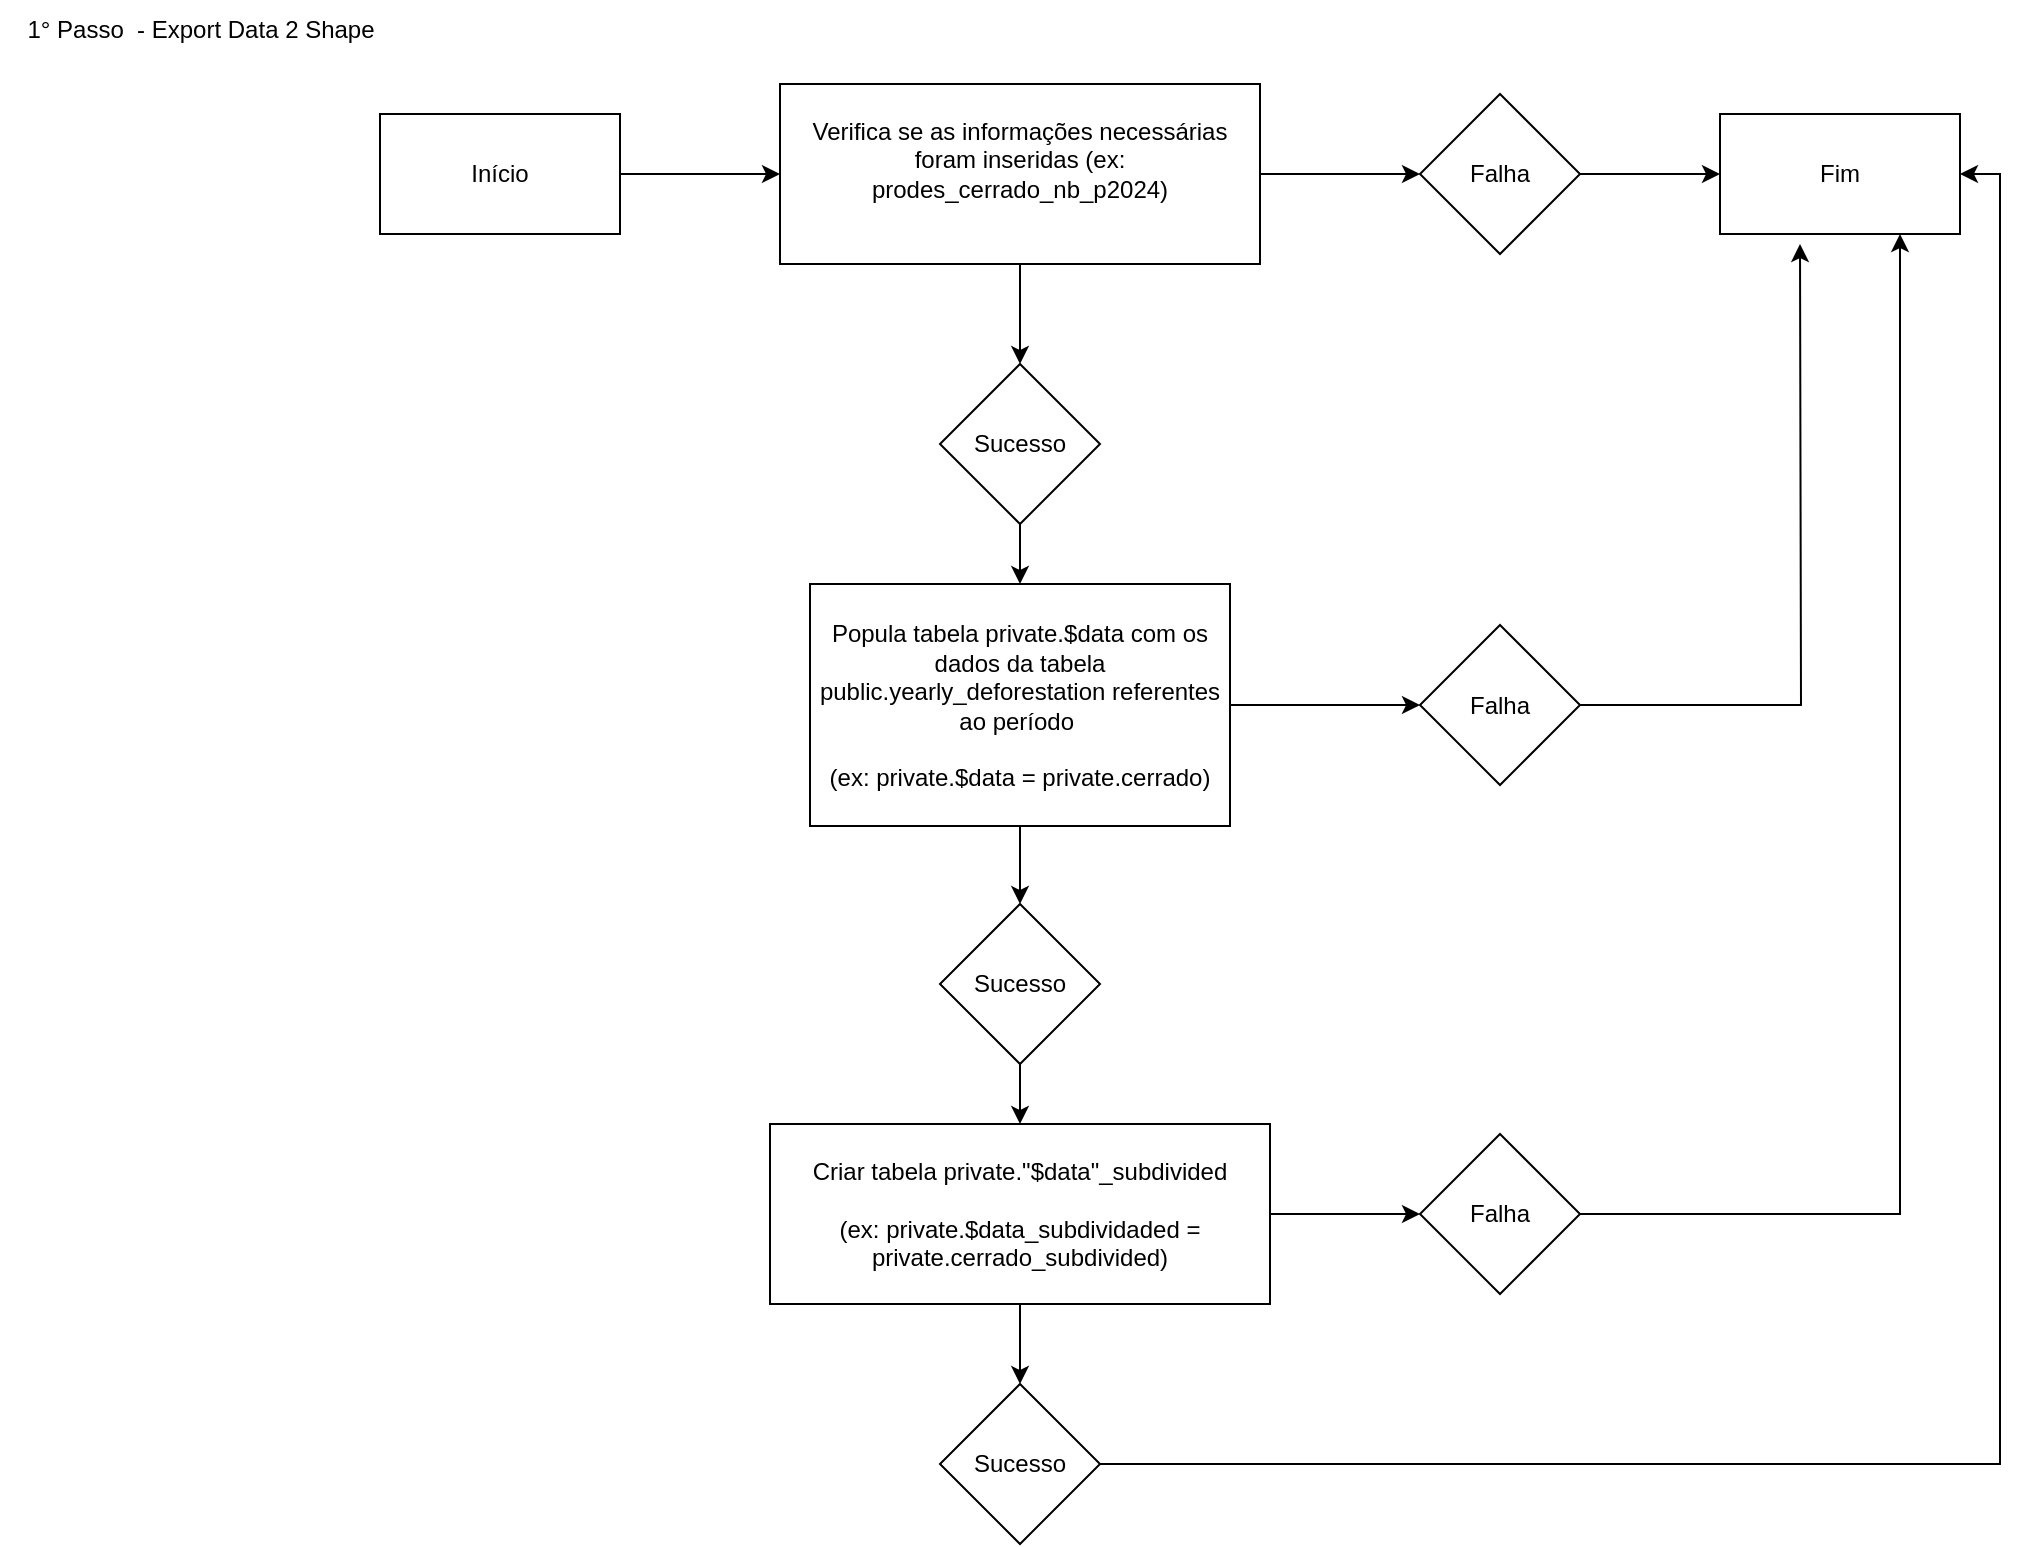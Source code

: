 <mxfile version="26.0.11" pages="3">
  <diagram name="First Step" id="-53-POv7OxiW75CClGac">
    <mxGraphModel dx="1605" dy="893" grid="1" gridSize="10" guides="1" tooltips="1" connect="1" arrows="1" fold="1" page="1" pageScale="1" pageWidth="1169" pageHeight="827" math="0" shadow="0">
      <root>
        <mxCell id="0" />
        <mxCell id="1" parent="0" />
        <mxCell id="idmvM7N9bfhTqQ1Na9Ao-67" style="edgeStyle=orthogonalEdgeStyle;rounded=0;orthogonalLoop=1;jettySize=auto;html=1;entryX=0;entryY=0.5;entryDx=0;entryDy=0;" edge="1" parent="1" source="idmvM7N9bfhTqQ1Na9Ao-13" target="idmvM7N9bfhTqQ1Na9Ao-30">
          <mxGeometry relative="1" as="geometry" />
        </mxCell>
        <mxCell id="idmvM7N9bfhTqQ1Na9Ao-13" value="Início" style="rounded=0;whiteSpace=wrap;html=1;" vertex="1" parent="1">
          <mxGeometry x="210" y="75" width="120" height="60" as="geometry" />
        </mxCell>
        <mxCell id="idmvM7N9bfhTqQ1Na9Ao-17" value="" style="edgeStyle=orthogonalEdgeStyle;rounded=0;orthogonalLoop=1;jettySize=auto;html=1;" edge="1" parent="1" target="idmvM7N9bfhTqQ1Na9Ao-16">
          <mxGeometry relative="1" as="geometry">
            <mxPoint x="400" y="230" as="sourcePoint" />
          </mxGeometry>
        </mxCell>
        <mxCell id="idmvM7N9bfhTqQ1Na9Ao-19" value="" style="edgeStyle=orthogonalEdgeStyle;rounded=0;orthogonalLoop=1;jettySize=auto;html=1;" edge="1" parent="1" source="idmvM7N9bfhTqQ1Na9Ao-16">
          <mxGeometry relative="1" as="geometry">
            <mxPoint x="750" y="230" as="targetPoint" />
          </mxGeometry>
        </mxCell>
        <mxCell id="idmvM7N9bfhTqQ1Na9Ao-27" value="&lt;font style=&quot;vertical-align: inherit;&quot;&gt;&lt;font style=&quot;vertical-align: inherit;&quot;&gt;Fim&lt;/font&gt;&lt;/font&gt;" style="rounded=0;whiteSpace=wrap;html=1;" vertex="1" parent="1">
          <mxGeometry x="880" y="75" width="120" height="60" as="geometry" />
        </mxCell>
        <mxCell id="idmvM7N9bfhTqQ1Na9Ao-53" value="" style="edgeStyle=orthogonalEdgeStyle;rounded=0;orthogonalLoop=1;jettySize=auto;html=1;" edge="1" parent="1" source="idmvM7N9bfhTqQ1Na9Ao-30" target="idmvM7N9bfhTqQ1Na9Ao-52">
          <mxGeometry relative="1" as="geometry" />
        </mxCell>
        <mxCell id="idmvM7N9bfhTqQ1Na9Ao-69" style="edgeStyle=orthogonalEdgeStyle;rounded=0;orthogonalLoop=1;jettySize=auto;html=1;entryX=0;entryY=0.5;entryDx=0;entryDy=0;" edge="1" parent="1" source="idmvM7N9bfhTqQ1Na9Ao-30" target="idmvM7N9bfhTqQ1Na9Ao-36">
          <mxGeometry relative="1" as="geometry" />
        </mxCell>
        <mxCell id="idmvM7N9bfhTqQ1Na9Ao-30" value="Verifica se as informações necessárias foram inseridas (ex: prodes_cerrado_nb_p2024)&lt;div&gt;&lt;br&gt;&lt;/div&gt;" style="whiteSpace=wrap;html=1;" vertex="1" parent="1">
          <mxGeometry x="410" y="60" width="240" height="90" as="geometry" />
        </mxCell>
        <mxCell id="idmvM7N9bfhTqQ1Na9Ao-35" value="" style="edgeStyle=orthogonalEdgeStyle;rounded=0;orthogonalLoop=1;jettySize=auto;html=1;" edge="1" parent="1" source="idmvM7N9bfhTqQ1Na9Ao-36" target="idmvM7N9bfhTqQ1Na9Ao-27">
          <mxGeometry relative="1" as="geometry">
            <mxPoint x="710" y="110" as="sourcePoint" />
          </mxGeometry>
        </mxCell>
        <mxCell id="idmvM7N9bfhTqQ1Na9Ao-48" value="" style="edgeStyle=orthogonalEdgeStyle;rounded=0;orthogonalLoop=1;jettySize=auto;html=1;" edge="1" parent="1" source="idmvM7N9bfhTqQ1Na9Ao-39" target="idmvM7N9bfhTqQ1Na9Ao-47">
          <mxGeometry relative="1" as="geometry" />
        </mxCell>
        <mxCell id="idmvM7N9bfhTqQ1Na9Ao-58" value="" style="edgeStyle=orthogonalEdgeStyle;rounded=0;orthogonalLoop=1;jettySize=auto;html=1;" edge="1" parent="1" source="idmvM7N9bfhTqQ1Na9Ao-39" target="idmvM7N9bfhTqQ1Na9Ao-57">
          <mxGeometry relative="1" as="geometry" />
        </mxCell>
        <mxCell id="idmvM7N9bfhTqQ1Na9Ao-39" value="Popula tabela private.$data com os dados da tabela public.yearly_deforestation referentes ao período&amp;nbsp;&lt;br&gt;&lt;br&gt;(ex: private.$data = private.cerrado)" style="whiteSpace=wrap;html=1;" vertex="1" parent="1">
          <mxGeometry x="425" y="310" width="210" height="121" as="geometry" />
        </mxCell>
        <mxCell id="idmvM7N9bfhTqQ1Na9Ao-72" style="edgeStyle=orthogonalEdgeStyle;rounded=0;orthogonalLoop=1;jettySize=auto;html=1;entryX=1;entryY=0.5;entryDx=0;entryDy=0;" edge="1" parent="1" source="idmvM7N9bfhTqQ1Na9Ao-45" target="idmvM7N9bfhTqQ1Na9Ao-27">
          <mxGeometry relative="1" as="geometry" />
        </mxCell>
        <mxCell id="idmvM7N9bfhTqQ1Na9Ao-45" value="Sucesso" style="rhombus;whiteSpace=wrap;html=1;" vertex="1" parent="1">
          <mxGeometry x="490" y="710" width="80" height="80" as="geometry" />
        </mxCell>
        <mxCell id="idmvM7N9bfhTqQ1Na9Ao-70" style="edgeStyle=orthogonalEdgeStyle;rounded=0;orthogonalLoop=1;jettySize=auto;html=1;" edge="1" parent="1" source="idmvM7N9bfhTqQ1Na9Ao-47">
          <mxGeometry relative="1" as="geometry">
            <mxPoint x="920" y="140" as="targetPoint" />
          </mxGeometry>
        </mxCell>
        <mxCell id="idmvM7N9bfhTqQ1Na9Ao-47" value="Falha" style="rhombus;whiteSpace=wrap;html=1;" vertex="1" parent="1">
          <mxGeometry x="730" y="330.5" width="80" height="80" as="geometry" />
        </mxCell>
        <mxCell id="idmvM7N9bfhTqQ1Na9Ao-51" value="1° Passo&amp;nbsp; - Export Data 2 Shape" style="text;html=1;align=center;verticalAlign=middle;resizable=0;points=[];autosize=1;strokeColor=none;fillColor=none;" vertex="1" parent="1">
          <mxGeometry x="20" y="18" width="200" height="30" as="geometry" />
        </mxCell>
        <mxCell id="idmvM7N9bfhTqQ1Na9Ao-54" value="" style="edgeStyle=orthogonalEdgeStyle;rounded=0;orthogonalLoop=1;jettySize=auto;html=1;" edge="1" parent="1" source="idmvM7N9bfhTqQ1Na9Ao-52" target="idmvM7N9bfhTqQ1Na9Ao-39">
          <mxGeometry relative="1" as="geometry" />
        </mxCell>
        <mxCell id="idmvM7N9bfhTqQ1Na9Ao-52" value="Sucesso" style="rhombus;whiteSpace=wrap;html=1;" vertex="1" parent="1">
          <mxGeometry x="490" y="200" width="80" height="80" as="geometry" />
        </mxCell>
        <mxCell id="idmvM7N9bfhTqQ1Na9Ao-60" value="" style="edgeStyle=orthogonalEdgeStyle;rounded=0;orthogonalLoop=1;jettySize=auto;html=1;" edge="1" parent="1" source="idmvM7N9bfhTqQ1Na9Ao-55" target="idmvM7N9bfhTqQ1Na9Ao-45">
          <mxGeometry relative="1" as="geometry" />
        </mxCell>
        <mxCell id="idmvM7N9bfhTqQ1Na9Ao-62" value="" style="edgeStyle=orthogonalEdgeStyle;rounded=0;orthogonalLoop=1;jettySize=auto;html=1;" edge="1" parent="1" source="idmvM7N9bfhTqQ1Na9Ao-55" target="idmvM7N9bfhTqQ1Na9Ao-61">
          <mxGeometry relative="1" as="geometry" />
        </mxCell>
        <mxCell id="idmvM7N9bfhTqQ1Na9Ao-55" value="Criar tabela&amp;nbsp;private.&quot;$data&quot;_subdivided&lt;div&gt;&lt;br&gt;&lt;/div&gt;&lt;div&gt;(ex: private.$data_subdividaded = private.cerrado_subdivided)&lt;/div&gt;" style="whiteSpace=wrap;html=1;" vertex="1" parent="1">
          <mxGeometry x="405" y="580" width="250" height="90" as="geometry" />
        </mxCell>
        <mxCell id="idmvM7N9bfhTqQ1Na9Ao-59" value="" style="edgeStyle=orthogonalEdgeStyle;rounded=0;orthogonalLoop=1;jettySize=auto;html=1;" edge="1" parent="1" source="idmvM7N9bfhTqQ1Na9Ao-57" target="idmvM7N9bfhTqQ1Na9Ao-55">
          <mxGeometry relative="1" as="geometry" />
        </mxCell>
        <mxCell id="idmvM7N9bfhTqQ1Na9Ao-57" value="Sucesso" style="rhombus;whiteSpace=wrap;html=1;" vertex="1" parent="1">
          <mxGeometry x="490" y="470" width="80" height="80" as="geometry" />
        </mxCell>
        <mxCell id="idmvM7N9bfhTqQ1Na9Ao-71" style="edgeStyle=orthogonalEdgeStyle;rounded=0;orthogonalLoop=1;jettySize=auto;html=1;entryX=0.75;entryY=1;entryDx=0;entryDy=0;" edge="1" parent="1" source="idmvM7N9bfhTqQ1Na9Ao-61" target="idmvM7N9bfhTqQ1Na9Ao-27">
          <mxGeometry relative="1" as="geometry" />
        </mxCell>
        <mxCell id="idmvM7N9bfhTqQ1Na9Ao-61" value="Falha" style="rhombus;whiteSpace=wrap;html=1;" vertex="1" parent="1">
          <mxGeometry x="730" y="585" width="80" height="80" as="geometry" />
        </mxCell>
        <mxCell id="idmvM7N9bfhTqQ1Na9Ao-36" value="Falha" style="rhombus;whiteSpace=wrap;html=1;" vertex="1" parent="1">
          <mxGeometry x="730" y="65" width="80" height="80" as="geometry" />
        </mxCell>
      </root>
    </mxGraphModel>
  </diagram>
  <diagram id="vwaRcfnG8KWwPxnMDyj7" name="Second Step">
    <mxGraphModel dx="1949" dy="1084" grid="1" gridSize="10" guides="1" tooltips="1" connect="1" arrows="1" fold="1" page="1" pageScale="1" pageWidth="1169" pageHeight="827" math="0" shadow="0">
      <root>
        <mxCell id="0" />
        <mxCell id="1" parent="0" />
        <mxCell id="x42E7nWWElBLlf1ENTAf-4" value="" style="edgeStyle=orthogonalEdgeStyle;rounded=0;orthogonalLoop=1;jettySize=auto;html=1;" edge="1" parent="1" source="x42E7nWWElBLlf1ENTAf-1" target="x42E7nWWElBLlf1ENTAf-3">
          <mxGeometry relative="1" as="geometry" />
        </mxCell>
        <mxCell id="x42E7nWWElBLlf1ENTAf-1" value="Início" style="rounded=0;whiteSpace=wrap;html=1;" vertex="1" parent="1">
          <mxGeometry x="460" y="89" width="120" height="60" as="geometry" />
        </mxCell>
        <mxCell id="x42E7nWWElBLlf1ENTAf-2" value="Fim" style="rounded=0;whiteSpace=wrap;html=1;" vertex="1" parent="1">
          <mxGeometry x="1060" y="89" width="120" height="60" as="geometry" />
        </mxCell>
        <mxCell id="rV_p6lx6szBN6qhLDGhv-2" value="" style="edgeStyle=orthogonalEdgeStyle;rounded=0;orthogonalLoop=1;jettySize=auto;html=1;" edge="1" parent="1" source="x42E7nWWElBLlf1ENTAf-3" target="rV_p6lx6szBN6qhLDGhv-1">
          <mxGeometry relative="1" as="geometry" />
        </mxCell>
        <mxCell id="rV_p6lx6szBN6qhLDGhv-5" value="" style="edgeStyle=orthogonalEdgeStyle;rounded=0;orthogonalLoop=1;jettySize=auto;html=1;" edge="1" parent="1" source="x42E7nWWElBLlf1ENTAf-3" target="rV_p6lx6szBN6qhLDGhv-4">
          <mxGeometry relative="1" as="geometry" />
        </mxCell>
        <mxCell id="x42E7nWWElBLlf1ENTAf-3" value="Verificar se as tabelas $data e $data_subdivided foram criadas e populadas corretamente" style="whiteSpace=wrap;html=1;rounded=0;" vertex="1" parent="1">
          <mxGeometry x="660" y="69" width="180" height="100" as="geometry" />
        </mxCell>
        <mxCell id="rV_p6lx6szBN6qhLDGhv-3" style="edgeStyle=orthogonalEdgeStyle;rounded=0;orthogonalLoop=1;jettySize=auto;html=1;exitX=1;exitY=0.5;exitDx=0;exitDy=0;" edge="1" parent="1" source="rV_p6lx6szBN6qhLDGhv-1" target="x42E7nWWElBLlf1ENTAf-2">
          <mxGeometry relative="1" as="geometry" />
        </mxCell>
        <mxCell id="rV_p6lx6szBN6qhLDGhv-1" value="Falha" style="rhombus;whiteSpace=wrap;html=1;rounded=0;" vertex="1" parent="1">
          <mxGeometry x="910" y="79" width="80" height="80" as="geometry" />
        </mxCell>
        <mxCell id="rV_p6lx6szBN6qhLDGhv-7" value="" style="edgeStyle=orthogonalEdgeStyle;rounded=0;orthogonalLoop=1;jettySize=auto;html=1;" edge="1" parent="1" source="rV_p6lx6szBN6qhLDGhv-4" target="rV_p6lx6szBN6qhLDGhv-6">
          <mxGeometry relative="1" as="geometry" />
        </mxCell>
        <mxCell id="rV_p6lx6szBN6qhLDGhv-4" value="Sucesso" style="rhombus;whiteSpace=wrap;html=1;rounded=0;" vertex="1" parent="1">
          <mxGeometry x="710" y="219" width="80" height="80" as="geometry" />
        </mxCell>
        <mxCell id="rV_p6lx6szBN6qhLDGhv-9" value="" style="edgeStyle=orthogonalEdgeStyle;rounded=0;orthogonalLoop=1;jettySize=auto;html=1;" edge="1" parent="1" source="rV_p6lx6szBN6qhLDGhv-6" target="rV_p6lx6szBN6qhLDGhv-8">
          <mxGeometry relative="1" as="geometry" />
        </mxCell>
        <mxCell id="rV_p6lx6szBN6qhLDGhv-6" value="Iniciar inserção das Features" style="whiteSpace=wrap;html=1;rounded=0;" vertex="1" parent="1">
          <mxGeometry x="690" y="339" width="120" height="60" as="geometry" />
        </mxCell>
        <mxCell id="rV_p6lx6szBN6qhLDGhv-60" value="" style="edgeStyle=orthogonalEdgeStyle;rounded=0;orthogonalLoop=1;jettySize=auto;html=1;" edge="1" parent="1" source="rV_p6lx6szBN6qhLDGhv-8" target="rV_p6lx6szBN6qhLDGhv-59">
          <mxGeometry relative="1" as="geometry" />
        </mxCell>
        <mxCell id="rV_p6lx6szBN6qhLDGhv-8" value="armazenar um array com todas as tadas iniciais do período a ser gerado ex:" style="whiteSpace=wrap;html=1;rounded=0;" vertex="1" parent="1">
          <mxGeometry x="660" y="442.5" width="180" height="100" as="geometry" />
        </mxCell>
        <mxCell id="Ogb3Gx_uFZHmN8T4mHJZ-10" value="" style="edgeStyle=orthogonalEdgeStyle;rounded=0;orthogonalLoop=1;jettySize=auto;html=1;" edge="1" parent="1" source="rV_p6lx6szBN6qhLDGhv-59" target="Ogb3Gx_uFZHmN8T4mHJZ-9">
          <mxGeometry relative="1" as="geometry" />
        </mxCell>
        <mxCell id="Ogb3Gx_uFZHmN8T4mHJZ-12" value="" style="edgeStyle=orthogonalEdgeStyle;rounded=0;orthogonalLoop=1;jettySize=auto;html=1;" edge="1" parent="1" source="rV_p6lx6szBN6qhLDGhv-59" target="Ogb3Gx_uFZHmN8T4mHJZ-11">
          <mxGeometry relative="1" as="geometry" />
        </mxCell>
        <mxCell id="rV_p6lx6szBN6qhLDGhv-59" value="Realizar a inserção na tabela features" style="whiteSpace=wrap;html=1;rounded=0;" vertex="1" parent="1">
          <mxGeometry x="690" y="629" width="120" height="60" as="geometry" />
        </mxCell>
        <mxCell id="Ogb3Gx_uFZHmN8T4mHJZ-6" value="" style="endArrow=none;dashed=1;html=1;rounded=0;" edge="1" parent="1">
          <mxGeometry width="50" height="50" relative="1" as="geometry">
            <mxPoint x="100" y="320" as="sourcePoint" />
            <mxPoint x="100" y="320" as="targetPoint" />
            <Array as="points">
              <mxPoint x="100" y="750" />
              <mxPoint x="560" y="750" />
              <mxPoint x="560" y="320" />
            </Array>
          </mxGeometry>
        </mxCell>
        <mxCell id="Ogb3Gx_uFZHmN8T4mHJZ-7" value="" style="group" vertex="1" connectable="0" parent="1">
          <mxGeometry x="140" y="370" width="380" height="320" as="geometry" />
        </mxCell>
        <mxCell id="rV_p6lx6szBN6qhLDGhv-52" value="Processo feito para cada loi (1, 2, 3, 4)" style="text;strokeColor=none;fillColor=none;html=1;fontSize=24;fontStyle=1;verticalAlign=middle;align=center;" vertex="1" parent="Ogb3Gx_uFZHmN8T4mHJZ-7">
          <mxGeometry x="140" width="100" height="40" as="geometry" />
        </mxCell>
        <mxCell id="rV_p6lx6szBN6qhLDGhv-61" value="" style="group" vertex="1" connectable="0" parent="Ogb3Gx_uFZHmN8T4mHJZ-7">
          <mxGeometry y="63.5" width="380" height="140" as="geometry" />
        </mxCell>
        <mxCell id="rV_p6lx6szBN6qhLDGhv-49" value="&lt;h1 style=&quot;margin-top: 0px;&quot;&gt;Cerrado: 2022, 2023, 2024 =&lt;/h1&gt;&lt;p&gt;&lt;span style=&quot;text-align: center; text-wrap-mode: nowrap;&quot;&gt;start_date = [&#39;2022-07-31&#39;, &#39;2023-07-31&#39;, &#39;2024-07-31&#39;]&lt;/span&gt;&lt;/p&gt;&lt;p&gt;&lt;span style=&quot;text-align: center; text-wrap-mode: nowrap; background-color: transparent; color: light-dark(rgb(0, 0, 0), rgb(255, 255, 255));&quot;&gt;end_date = [&#39;2021-08-01&#39;, &#39;2022-08-01&#39;, &#39;2023-08-01&#39;]&lt;/span&gt;&lt;/p&gt;" style="text;html=1;whiteSpace=wrap;overflow=hidden;rounded=0;" vertex="1" parent="rV_p6lx6szBN6qhLDGhv-61">
          <mxGeometry x="30" y="20" width="350" height="120" as="geometry" />
        </mxCell>
        <mxCell id="rV_p6lx6szBN6qhLDGhv-56" value="" style="endArrow=none;dashed=1;html=1;rounded=0;" edge="1" parent="rV_p6lx6szBN6qhLDGhv-61">
          <mxGeometry width="50" height="50" relative="1" as="geometry">
            <mxPoint as="sourcePoint" />
            <mxPoint as="targetPoint" />
            <Array as="points">
              <mxPoint x="380" />
              <mxPoint x="380" y="140" />
              <mxPoint y="140" />
            </Array>
          </mxGeometry>
        </mxCell>
        <mxCell id="Ogb3Gx_uFZHmN8T4mHJZ-5" value="" style="group" vertex="1" connectable="0" parent="Ogb3Gx_uFZHmN8T4mHJZ-7">
          <mxGeometry x="30" y="240" width="320" height="80" as="geometry" />
        </mxCell>
        <mxCell id="Ogb3Gx_uFZHmN8T4mHJZ-1" value="query_by_year.sh" style="text;strokeColor=none;fillColor=none;html=1;fontSize=24;fontStyle=1;verticalAlign=middle;align=center;" vertex="1" parent="Ogb3Gx_uFZHmN8T4mHJZ-5">
          <mxGeometry x="110" y="20" width="100" height="40" as="geometry" />
        </mxCell>
        <mxCell id="Ogb3Gx_uFZHmN8T4mHJZ-4" value="" style="endArrow=none;dashed=1;html=1;rounded=0;" edge="1" parent="Ogb3Gx_uFZHmN8T4mHJZ-5">
          <mxGeometry width="50" height="50" relative="1" as="geometry">
            <mxPoint as="sourcePoint" />
            <mxPoint as="targetPoint" />
            <Array as="points">
              <mxPoint x="320" />
              <mxPoint x="320" y="80" />
              <mxPoint y="80" />
            </Array>
          </mxGeometry>
        </mxCell>
        <mxCell id="Ogb3Gx_uFZHmN8T4mHJZ-8" value="" style="shape=flexArrow;endArrow=classic;html=1;rounded=0;" edge="1" parent="1" source="rV_p6lx6szBN6qhLDGhv-8" target="rV_p6lx6szBN6qhLDGhv-49">
          <mxGeometry width="50" height="50" relative="1" as="geometry">
            <mxPoint x="500" y="319" as="sourcePoint" />
            <mxPoint x="440" y="369" as="targetPoint" />
          </mxGeometry>
        </mxCell>
        <mxCell id="Ogb3Gx_uFZHmN8T4mHJZ-14" style="edgeStyle=orthogonalEdgeStyle;rounded=0;orthogonalLoop=1;jettySize=auto;html=1;entryX=0.75;entryY=1;entryDx=0;entryDy=0;" edge="1" parent="1" source="Ogb3Gx_uFZHmN8T4mHJZ-9" target="x42E7nWWElBLlf1ENTAf-2">
          <mxGeometry relative="1" as="geometry" />
        </mxCell>
        <mxCell id="Ogb3Gx_uFZHmN8T4mHJZ-9" value="Sucesso" style="rhombus;whiteSpace=wrap;html=1;rounded=0;" vertex="1" parent="1">
          <mxGeometry x="710" y="759" width="80" height="80" as="geometry" />
        </mxCell>
        <mxCell id="Ogb3Gx_uFZHmN8T4mHJZ-13" style="edgeStyle=orthogonalEdgeStyle;rounded=0;orthogonalLoop=1;jettySize=auto;html=1;" edge="1" parent="1" source="Ogb3Gx_uFZHmN8T4mHJZ-11">
          <mxGeometry relative="1" as="geometry">
            <mxPoint x="1120" y="150" as="targetPoint" />
          </mxGeometry>
        </mxCell>
        <mxCell id="Ogb3Gx_uFZHmN8T4mHJZ-11" value="Falha" style="rhombus;whiteSpace=wrap;html=1;rounded=0;" vertex="1" parent="1">
          <mxGeometry x="910" y="619" width="80" height="80" as="geometry" />
        </mxCell>
        <mxCell id="l81dIXSP34XYCLkzT5MG-1" value="2° Passo - Inserção na tabela Features" style="text;html=1;align=center;verticalAlign=middle;resizable=0;points=[];autosize=1;strokeColor=none;fillColor=none;" vertex="1" parent="1">
          <mxGeometry x="30" y="30" width="230" height="30" as="geometry" />
        </mxCell>
      </root>
    </mxGraphModel>
  </diagram>
  <diagram id="h2Uowr05-k5cv5HwNot_" name="Página-3">
    <mxGraphModel dx="3442" dy="1265" grid="1" gridSize="10" guides="1" tooltips="1" connect="1" arrows="1" fold="1" page="1" pageScale="1" pageWidth="1169" pageHeight="827" math="0" shadow="0">
      <root>
        <mxCell id="0" />
        <mxCell id="1" parent="0" />
        <mxCell id="e16XPerZXy-YgAaO4UWo-5" value="" style="edgeStyle=orthogonalEdgeStyle;rounded=0;orthogonalLoop=1;jettySize=auto;html=1;" edge="1" parent="1" source="e16XPerZXy-YgAaO4UWo-1" target="e16XPerZXy-YgAaO4UWo-4">
          <mxGeometry relative="1" as="geometry" />
        </mxCell>
        <mxCell id="e16XPerZXy-YgAaO4UWo-9" value="" style="edgeStyle=orthogonalEdgeStyle;rounded=0;orthogonalLoop=1;jettySize=auto;html=1;" edge="1" parent="1" source="e16XPerZXy-YgAaO4UWo-1" target="e16XPerZXy-YgAaO4UWo-8">
          <mxGeometry relative="1" as="geometry" />
        </mxCell>
        <mxCell id="e16XPerZXy-YgAaO4UWo-1" value="Gerar arquivos de classe (tabela data_class)" style="rounded=0;whiteSpace=wrap;html=1;" vertex="1" parent="1">
          <mxGeometry x="220" y="20" width="120" height="60" as="geometry" />
        </mxCell>
        <mxCell id="e16XPerZXy-YgAaO4UWo-3" value="" style="edgeStyle=orthogonalEdgeStyle;rounded=0;orthogonalLoop=1;jettySize=auto;html=1;" edge="1" parent="1" source="e16XPerZXy-YgAaO4UWo-2" target="e16XPerZXy-YgAaO4UWo-1">
          <mxGeometry relative="1" as="geometry" />
        </mxCell>
        <mxCell id="e16XPerZXy-YgAaO4UWo-2" value="Início" style="rounded=0;whiteSpace=wrap;html=1;" vertex="1" parent="1">
          <mxGeometry x="40" y="20" width="120" height="60" as="geometry" />
        </mxCell>
        <mxCell id="e16XPerZXy-YgAaO4UWo-7" value="" style="edgeStyle=orthogonalEdgeStyle;rounded=0;orthogonalLoop=1;jettySize=auto;html=1;" edge="1" parent="1" source="e16XPerZXy-YgAaO4UWo-4" target="e16XPerZXy-YgAaO4UWo-6">
          <mxGeometry relative="1" as="geometry" />
        </mxCell>
        <mxCell id="e16XPerZXy-YgAaO4UWo-4" value="Falha" style="rhombus;whiteSpace=wrap;html=1;rounded=0;" vertex="1" parent="1">
          <mxGeometry x="400" y="10" width="80" height="80" as="geometry" />
        </mxCell>
        <mxCell id="e16XPerZXy-YgAaO4UWo-6" value="End" style="whiteSpace=wrap;html=1;rounded=0;" vertex="1" parent="1">
          <mxGeometry x="540" y="20" width="120" height="60" as="geometry" />
        </mxCell>
        <mxCell id="W9BRPFmNK-qjyz9jHXDm-2" value="" style="edgeStyle=orthogonalEdgeStyle;rounded=0;orthogonalLoop=1;jettySize=auto;html=1;" edge="1" parent="1" source="e16XPerZXy-YgAaO4UWo-8" target="W9BRPFmNK-qjyz9jHXDm-1">
          <mxGeometry relative="1" as="geometry" />
        </mxCell>
        <mxCell id="e16XPerZXy-YgAaO4UWo-8" value="Sucesso" style="rhombus;whiteSpace=wrap;html=1;rounded=0;" vertex="1" parent="1">
          <mxGeometry x="240" y="150" width="80" height="80" as="geometry" />
        </mxCell>
        <mxCell id="W9BRPFmNK-qjyz9jHXDm-4" value="" style="edgeStyle=orthogonalEdgeStyle;rounded=0;orthogonalLoop=1;jettySize=auto;html=1;" edge="1" parent="1" source="W9BRPFmNK-qjyz9jHXDm-1" target="W9BRPFmNK-qjyz9jHXDm-3">
          <mxGeometry relative="1" as="geometry" />
        </mxCell>
        <mxCell id="W9BRPFmNK-qjyz9jHXDm-7" value="" style="edgeStyle=orthogonalEdgeStyle;rounded=0;orthogonalLoop=1;jettySize=auto;html=1;" edge="1" parent="1" source="W9BRPFmNK-qjyz9jHXDm-1" target="W9BRPFmNK-qjyz9jHXDm-6">
          <mxGeometry relative="1" as="geometry" />
        </mxCell>
        <mxCell id="W9BRPFmNK-qjyz9jHXDm-1" value="Gerar arquivos de Filter (tabela data_filter)" style="whiteSpace=wrap;html=1;rounded=0;" vertex="1" parent="1">
          <mxGeometry x="220" y="270" width="120" height="60" as="geometry" />
        </mxCell>
        <mxCell id="W9BRPFmNK-qjyz9jHXDm-3" value="Falha" style="rhombus;whiteSpace=wrap;html=1;rounded=0;" vertex="1" parent="1">
          <mxGeometry x="400" y="260" width="80" height="80" as="geometry" />
        </mxCell>
        <mxCell id="W9BRPFmNK-qjyz9jHXDm-5" style="edgeStyle=orthogonalEdgeStyle;rounded=0;orthogonalLoop=1;jettySize=auto;html=1;entryX=0.175;entryY=0.983;entryDx=0;entryDy=0;entryPerimeter=0;" edge="1" parent="1" source="W9BRPFmNK-qjyz9jHXDm-3" target="e16XPerZXy-YgAaO4UWo-6">
          <mxGeometry relative="1" as="geometry" />
        </mxCell>
        <mxCell id="W9BRPFmNK-qjyz9jHXDm-9" value="" style="edgeStyle=orthogonalEdgeStyle;rounded=0;orthogonalLoop=1;jettySize=auto;html=1;" edge="1" parent="1" source="W9BRPFmNK-qjyz9jHXDm-6" target="W9BRPFmNK-qjyz9jHXDm-8">
          <mxGeometry relative="1" as="geometry" />
        </mxCell>
        <mxCell id="W9BRPFmNK-qjyz9jHXDm-6" value="Sucesso" style="rhombus;whiteSpace=wrap;html=1;rounded=0;" vertex="1" parent="1">
          <mxGeometry x="240" y="370" width="80" height="80" as="geometry" />
        </mxCell>
        <mxCell id="W9BRPFmNK-qjyz9jHXDm-11" value="" style="edgeStyle=orthogonalEdgeStyle;rounded=0;orthogonalLoop=1;jettySize=auto;html=1;" edge="1" parent="1" source="W9BRPFmNK-qjyz9jHXDm-8" target="W9BRPFmNK-qjyz9jHXDm-10">
          <mxGeometry relative="1" as="geometry" />
        </mxCell>
        <mxCell id="W9BRPFmNK-qjyz9jHXDm-14" value="" style="edgeStyle=orthogonalEdgeStyle;rounded=0;orthogonalLoop=1;jettySize=auto;html=1;" edge="1" parent="1" source="W9BRPFmNK-qjyz9jHXDm-8" target="W9BRPFmNK-qjyz9jHXDm-13">
          <mxGeometry relative="1" as="geometry" />
        </mxCell>
        <mxCell id="W9BRPFmNK-qjyz9jHXDm-8" value="Criar arquivos Loinames (tabela loi_names)" style="whiteSpace=wrap;html=1;rounded=0;" vertex="1" parent="1">
          <mxGeometry x="220" y="500" width="120" height="60" as="geometry" />
        </mxCell>
        <mxCell id="W9BRPFmNK-qjyz9jHXDm-10" value="Falha" style="rhombus;whiteSpace=wrap;html=1;rounded=0;" vertex="1" parent="1">
          <mxGeometry x="400" y="490" width="80" height="80" as="geometry" />
        </mxCell>
        <mxCell id="W9BRPFmNK-qjyz9jHXDm-12" style="edgeStyle=orthogonalEdgeStyle;rounded=0;orthogonalLoop=1;jettySize=auto;html=1;entryX=0.333;entryY=1;entryDx=0;entryDy=0;entryPerimeter=0;" edge="1" parent="1" source="W9BRPFmNK-qjyz9jHXDm-10" target="e16XPerZXy-YgAaO4UWo-6">
          <mxGeometry relative="1" as="geometry">
            <mxPoint x="580" y="90" as="targetPoint" />
          </mxGeometry>
        </mxCell>
        <mxCell id="W9BRPFmNK-qjyz9jHXDm-16" value="" style="edgeStyle=orthogonalEdgeStyle;rounded=0;orthogonalLoop=1;jettySize=auto;html=1;" edge="1" parent="1" source="W9BRPFmNK-qjyz9jHXDm-13" target="W9BRPFmNK-qjyz9jHXDm-15">
          <mxGeometry relative="1" as="geometry" />
        </mxCell>
        <mxCell id="W9BRPFmNK-qjyz9jHXDm-13" value="Sucesso" style="rhombus;whiteSpace=wrap;html=1;rounded=0;" vertex="1" parent="1">
          <mxGeometry x="240" y="630" width="80" height="80" as="geometry" />
        </mxCell>
        <mxCell id="W9BRPFmNK-qjyz9jHXDm-20" value="" style="edgeStyle=orthogonalEdgeStyle;rounded=0;orthogonalLoop=1;jettySize=auto;html=1;" edge="1" parent="1" source="W9BRPFmNK-qjyz9jHXDm-15" target="W9BRPFmNK-qjyz9jHXDm-19">
          <mxGeometry relative="1" as="geometry" />
        </mxCell>
        <mxCell id="W9BRPFmNK-qjyz9jHXDm-22" value="" style="edgeStyle=orthogonalEdgeStyle;rounded=0;orthogonalLoop=1;jettySize=auto;html=1;" edge="1" parent="1" source="W9BRPFmNK-qjyz9jHXDm-15" target="W9BRPFmNK-qjyz9jHXDm-21">
          <mxGeometry relative="1" as="geometry" />
        </mxCell>
        <mxCell id="W9BRPFmNK-qjyz9jHXDm-15" value="Criar arquivos Lois" style="whiteSpace=wrap;html=1;rounded=0;" vertex="1" parent="1">
          <mxGeometry x="220" y="800" width="120" height="60" as="geometry" />
        </mxCell>
        <mxCell id="W9BRPFmNK-qjyz9jHXDm-18" value="&lt;h1 style=&quot;margin-top: 0px;&quot;&gt;SQL&lt;/h1&gt;&lt;p&gt;&lt;span style=&quot;text-align: center;&quot;&gt;select distict(dll.id_data, ll.id_loi) from data_loi_loinames dll&lt;/span&gt;&lt;/p&gt;&lt;div style=&quot;text-align: center;&quot;&gt;inner join loi_loinames ll on ll.gid_loinames = dll.id_loi_loinames&lt;/div&gt;" style="text;html=1;whiteSpace=wrap;overflow=hidden;rounded=0;" vertex="1" parent="1">
          <mxGeometry x="-150" y="760" width="330" height="130" as="geometry" />
        </mxCell>
        <mxCell id="W9BRPFmNK-qjyz9jHXDm-19" value="Sucesso" style="rhombus;whiteSpace=wrap;html=1;rounded=0;" vertex="1" parent="1">
          <mxGeometry x="240" y="930" width="80" height="80" as="geometry" />
        </mxCell>
        <mxCell id="W9BRPFmNK-qjyz9jHXDm-23" style="edgeStyle=orthogonalEdgeStyle;rounded=0;orthogonalLoop=1;jettySize=auto;html=1;entryX=0.5;entryY=1;entryDx=0;entryDy=0;" edge="1" parent="1" source="W9BRPFmNK-qjyz9jHXDm-21" target="e16XPerZXy-YgAaO4UWo-6">
          <mxGeometry relative="1" as="geometry" />
        </mxCell>
        <mxCell id="W9BRPFmNK-qjyz9jHXDm-21" value="Falha" style="rhombus;whiteSpace=wrap;html=1;rounded=0;" vertex="1" parent="1">
          <mxGeometry x="400" y="790" width="80" height="80" as="geometry" />
        </mxCell>
      </root>
    </mxGraphModel>
  </diagram>
</mxfile>
